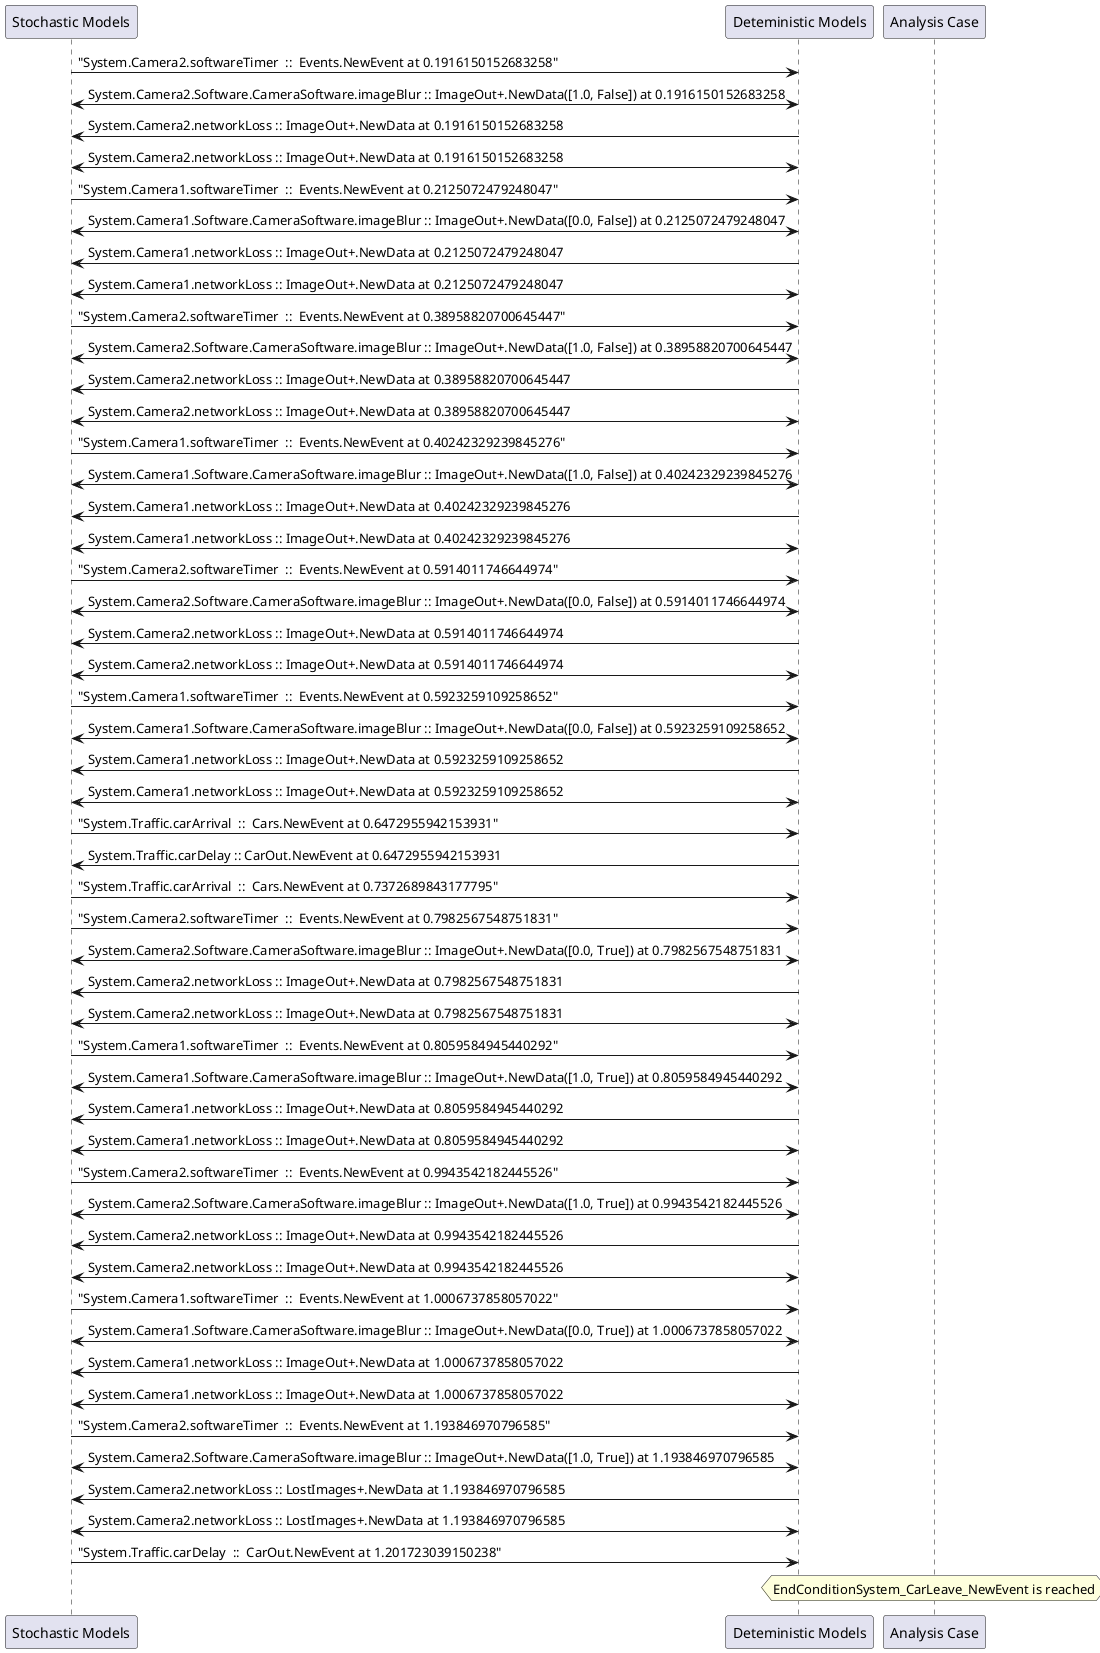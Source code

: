 
	@startuml
	participant "Stochastic Models" as stochmodel
	participant "Deteministic Models" as detmodel
	participant "Analysis Case" as analysis
	{30946_stop} stochmodel -> detmodel : "System.Camera2.softwareTimer  ::  Events.NewEvent at 0.1916150152683258"
detmodel <-> stochmodel : System.Camera2.Software.CameraSoftware.imageBlur :: ImageOut+.NewData([1.0, False]) at 0.1916150152683258
detmodel -> stochmodel : System.Camera2.networkLoss :: ImageOut+.NewData at 0.1916150152683258
detmodel <-> stochmodel : System.Camera2.networkLoss :: ImageOut+.NewData at 0.1916150152683258
{30931_stop} stochmodel -> detmodel : "System.Camera1.softwareTimer  ::  Events.NewEvent at 0.2125072479248047"
detmodel <-> stochmodel : System.Camera1.Software.CameraSoftware.imageBlur :: ImageOut+.NewData([0.0, False]) at 0.2125072479248047
detmodel -> stochmodel : System.Camera1.networkLoss :: ImageOut+.NewData at 0.2125072479248047
detmodel <-> stochmodel : System.Camera1.networkLoss :: ImageOut+.NewData at 0.2125072479248047
{30947_stop} stochmodel -> detmodel : "System.Camera2.softwareTimer  ::  Events.NewEvent at 0.38958820700645447"
detmodel <-> stochmodel : System.Camera2.Software.CameraSoftware.imageBlur :: ImageOut+.NewData([1.0, False]) at 0.38958820700645447
detmodel -> stochmodel : System.Camera2.networkLoss :: ImageOut+.NewData at 0.38958820700645447
detmodel <-> stochmodel : System.Camera2.networkLoss :: ImageOut+.NewData at 0.38958820700645447
{30932_stop} stochmodel -> detmodel : "System.Camera1.softwareTimer  ::  Events.NewEvent at 0.40242329239845276"
detmodel <-> stochmodel : System.Camera1.Software.CameraSoftware.imageBlur :: ImageOut+.NewData([1.0, False]) at 0.40242329239845276
detmodel -> stochmodel : System.Camera1.networkLoss :: ImageOut+.NewData at 0.40242329239845276
detmodel <-> stochmodel : System.Camera1.networkLoss :: ImageOut+.NewData at 0.40242329239845276
{30948_stop} stochmodel -> detmodel : "System.Camera2.softwareTimer  ::  Events.NewEvent at 0.5914011746644974"
detmodel <-> stochmodel : System.Camera2.Software.CameraSoftware.imageBlur :: ImageOut+.NewData([0.0, False]) at 0.5914011746644974
detmodel -> stochmodel : System.Camera2.networkLoss :: ImageOut+.NewData at 0.5914011746644974
detmodel <-> stochmodel : System.Camera2.networkLoss :: ImageOut+.NewData at 0.5914011746644974
{30933_stop} stochmodel -> detmodel : "System.Camera1.softwareTimer  ::  Events.NewEvent at 0.5923259109258652"
detmodel <-> stochmodel : System.Camera1.Software.CameraSoftware.imageBlur :: ImageOut+.NewData([0.0, False]) at 0.5923259109258652
detmodel -> stochmodel : System.Camera1.networkLoss :: ImageOut+.NewData at 0.5923259109258652
detmodel <-> stochmodel : System.Camera1.networkLoss :: ImageOut+.NewData at 0.5923259109258652
{30961_stop} stochmodel -> detmodel : "System.Traffic.carArrival  ::  Cars.NewEvent at 0.6472955942153931"
{30966_start} detmodel -> stochmodel : System.Traffic.carDelay :: CarOut.NewEvent at 0.6472955942153931
{30962_stop} stochmodel -> detmodel : "System.Traffic.carArrival  ::  Cars.NewEvent at 0.7372689843177795"
{30949_stop} stochmodel -> detmodel : "System.Camera2.softwareTimer  ::  Events.NewEvent at 0.7982567548751831"
detmodel <-> stochmodel : System.Camera2.Software.CameraSoftware.imageBlur :: ImageOut+.NewData([0.0, True]) at 0.7982567548751831
detmodel -> stochmodel : System.Camera2.networkLoss :: ImageOut+.NewData at 0.7982567548751831
detmodel <-> stochmodel : System.Camera2.networkLoss :: ImageOut+.NewData at 0.7982567548751831
{30934_stop} stochmodel -> detmodel : "System.Camera1.softwareTimer  ::  Events.NewEvent at 0.8059584945440292"
detmodel <-> stochmodel : System.Camera1.Software.CameraSoftware.imageBlur :: ImageOut+.NewData([1.0, True]) at 0.8059584945440292
detmodel -> stochmodel : System.Camera1.networkLoss :: ImageOut+.NewData at 0.8059584945440292
detmodel <-> stochmodel : System.Camera1.networkLoss :: ImageOut+.NewData at 0.8059584945440292
{30950_stop} stochmodel -> detmodel : "System.Camera2.softwareTimer  ::  Events.NewEvent at 0.9943542182445526"
detmodel <-> stochmodel : System.Camera2.Software.CameraSoftware.imageBlur :: ImageOut+.NewData([1.0, True]) at 0.9943542182445526
detmodel -> stochmodel : System.Camera2.networkLoss :: ImageOut+.NewData at 0.9943542182445526
detmodel <-> stochmodel : System.Camera2.networkLoss :: ImageOut+.NewData at 0.9943542182445526
{30935_stop} stochmodel -> detmodel : "System.Camera1.softwareTimer  ::  Events.NewEvent at 1.0006737858057022"
detmodel <-> stochmodel : System.Camera1.Software.CameraSoftware.imageBlur :: ImageOut+.NewData([0.0, True]) at 1.0006737858057022
detmodel -> stochmodel : System.Camera1.networkLoss :: ImageOut+.NewData at 1.0006737858057022
detmodel <-> stochmodel : System.Camera1.networkLoss :: ImageOut+.NewData at 1.0006737858057022
{30951_stop} stochmodel -> detmodel : "System.Camera2.softwareTimer  ::  Events.NewEvent at 1.193846970796585"
detmodel <-> stochmodel : System.Camera2.Software.CameraSoftware.imageBlur :: ImageOut+.NewData([1.0, True]) at 1.193846970796585
detmodel -> stochmodel : System.Camera2.networkLoss :: LostImages+.NewData at 1.193846970796585
detmodel <-> stochmodel : System.Camera2.networkLoss :: LostImages+.NewData at 1.193846970796585
{30966_stop} stochmodel -> detmodel : "System.Traffic.carDelay  ::  CarOut.NewEvent at 1.201723039150238"
{30966_start} <-> {30966_stop} : delay
hnote over analysis 
EndConditionSystem_CarLeave_NewEvent is reached
endnote
@enduml